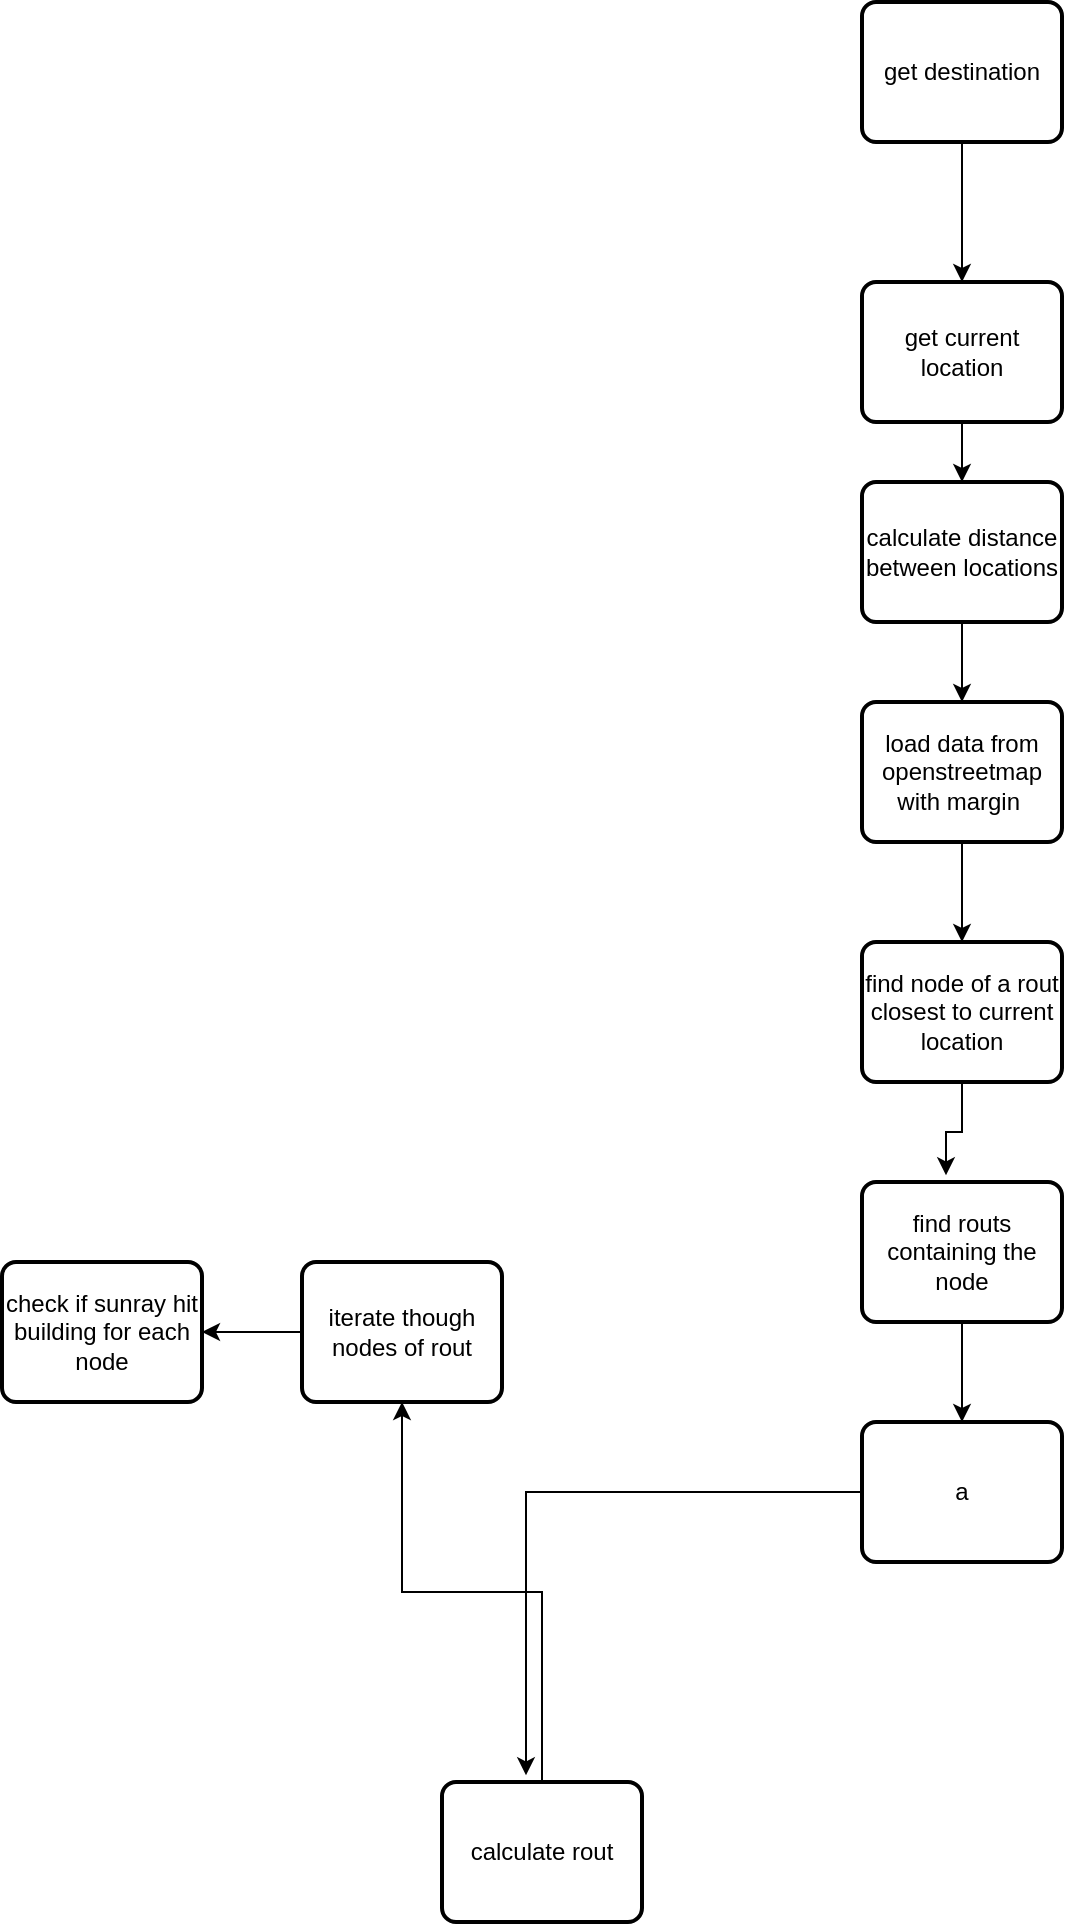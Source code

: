 <mxfile version="28.0.6">
  <diagram name="Seite-1" id="Rt5CnZ4Q0ylix6PVqF4p">
    <mxGraphModel dx="1613" dy="562" grid="1" gridSize="10" guides="1" tooltips="1" connect="1" arrows="1" fold="1" page="1" pageScale="1" pageWidth="827" pageHeight="1169" math="0" shadow="0">
      <root>
        <mxCell id="0" />
        <mxCell id="1" parent="0" />
        <mxCell id="by-8xRh2DoT8zti-E0eY-3" style="edgeStyle=orthogonalEdgeStyle;rounded=0;orthogonalLoop=1;jettySize=auto;html=1;entryX=0.5;entryY=0;entryDx=0;entryDy=0;" parent="1" source="by-8xRh2DoT8zti-E0eY-1" target="by-8xRh2DoT8zti-E0eY-2" edge="1">
          <mxGeometry relative="1" as="geometry" />
        </mxCell>
        <mxCell id="by-8xRh2DoT8zti-E0eY-1" value="get destination" style="rounded=1;whiteSpace=wrap;html=1;absoluteArcSize=1;arcSize=14;strokeWidth=2;" parent="1" vertex="1">
          <mxGeometry x="300" y="180" width="100" height="70" as="geometry" />
        </mxCell>
        <mxCell id="by-8xRh2DoT8zti-E0eY-2" value="get current location" style="rounded=1;whiteSpace=wrap;html=1;absoluteArcSize=1;arcSize=14;strokeWidth=2;" parent="1" vertex="1">
          <mxGeometry x="300" y="320" width="100" height="70" as="geometry" />
        </mxCell>
        <mxCell id="Wr040Zg8K2RzRJo0UWp4-2" value="" style="edgeStyle=orthogonalEdgeStyle;rounded=0;orthogonalLoop=1;jettySize=auto;html=1;" parent="1" source="by-8xRh2DoT8zti-E0eY-2" target="Wr040Zg8K2RzRJo0UWp4-1" edge="1">
          <mxGeometry relative="1" as="geometry">
            <mxPoint x="350" y="390" as="sourcePoint" />
            <mxPoint x="350" y="560" as="targetPoint" />
          </mxGeometry>
        </mxCell>
        <mxCell id="Wr040Zg8K2RzRJo0UWp4-9" style="edgeStyle=orthogonalEdgeStyle;rounded=0;orthogonalLoop=1;jettySize=auto;html=1;entryX=0.5;entryY=0;entryDx=0;entryDy=0;" parent="1" source="Wr040Zg8K2RzRJo0UWp4-1" target="Wr040Zg8K2RzRJo0UWp4-8" edge="1">
          <mxGeometry relative="1" as="geometry" />
        </mxCell>
        <mxCell id="Wr040Zg8K2RzRJo0UWp4-1" value="calculate distance between locations" style="rounded=1;whiteSpace=wrap;html=1;absoluteArcSize=1;arcSize=14;strokeWidth=2;" parent="1" vertex="1">
          <mxGeometry x="300" y="420" width="100" height="70" as="geometry" />
        </mxCell>
        <mxCell id="Wr040Zg8K2RzRJo0UWp4-11" style="edgeStyle=orthogonalEdgeStyle;rounded=0;orthogonalLoop=1;jettySize=auto;html=1;entryX=0.5;entryY=0;entryDx=0;entryDy=0;" parent="1" source="Wr040Zg8K2RzRJo0UWp4-8" target="Wr040Zg8K2RzRJo0UWp4-10" edge="1">
          <mxGeometry relative="1" as="geometry" />
        </mxCell>
        <mxCell id="Wr040Zg8K2RzRJo0UWp4-8" value="load data from openstreetmap with margin&amp;nbsp;" style="rounded=1;whiteSpace=wrap;html=1;absoluteArcSize=1;arcSize=14;strokeWidth=2;" parent="1" vertex="1">
          <mxGeometry x="300" y="530" width="100" height="70" as="geometry" />
        </mxCell>
        <mxCell id="Wr040Zg8K2RzRJo0UWp4-10" value="find node of a rout closest to current location" style="rounded=1;whiteSpace=wrap;html=1;absoluteArcSize=1;arcSize=14;strokeWidth=2;" parent="1" vertex="1">
          <mxGeometry x="300" y="650" width="100" height="70" as="geometry" />
        </mxCell>
        <mxCell id="Wr040Zg8K2RzRJo0UWp4-17" value="" style="edgeStyle=orthogonalEdgeStyle;rounded=0;orthogonalLoop=1;jettySize=auto;html=1;" parent="1" source="Wr040Zg8K2RzRJo0UWp4-14" target="Wr040Zg8K2RzRJo0UWp4-16" edge="1">
          <mxGeometry relative="1" as="geometry" />
        </mxCell>
        <mxCell id="Wr040Zg8K2RzRJo0UWp4-14" value="calculate rout" style="rounded=1;whiteSpace=wrap;html=1;absoluteArcSize=1;arcSize=14;strokeWidth=2;" parent="1" vertex="1">
          <mxGeometry x="90" y="1070" width="100" height="70" as="geometry" />
        </mxCell>
        <mxCell id="Wr040Zg8K2RzRJo0UWp4-15" style="edgeStyle=orthogonalEdgeStyle;rounded=0;orthogonalLoop=1;jettySize=auto;html=1;entryX=0.42;entryY=-0.048;entryDx=0;entryDy=0;entryPerimeter=0;" parent="1" source="lM7Y2t4ddnBXnJa8sTnV-1" target="Wr040Zg8K2RzRJo0UWp4-14" edge="1">
          <mxGeometry relative="1" as="geometry" />
        </mxCell>
        <mxCell id="Wr040Zg8K2RzRJo0UWp4-19" value="" style="edgeStyle=orthogonalEdgeStyle;rounded=0;orthogonalLoop=1;jettySize=auto;html=1;" parent="1" source="Wr040Zg8K2RzRJo0UWp4-16" target="Wr040Zg8K2RzRJo0UWp4-18" edge="1">
          <mxGeometry relative="1" as="geometry" />
        </mxCell>
        <mxCell id="Wr040Zg8K2RzRJo0UWp4-16" value="iterate though nodes of rout" style="rounded=1;whiteSpace=wrap;html=1;absoluteArcSize=1;arcSize=14;strokeWidth=2;" parent="1" vertex="1">
          <mxGeometry x="20" y="810" width="100" height="70" as="geometry" />
        </mxCell>
        <mxCell id="Wr040Zg8K2RzRJo0UWp4-18" value="check if sunray hit building for each node" style="rounded=1;whiteSpace=wrap;html=1;absoluteArcSize=1;arcSize=14;strokeWidth=2;" parent="1" vertex="1">
          <mxGeometry x="-130" y="810" width="100" height="70" as="geometry" />
        </mxCell>
        <mxCell id="lM7Y2t4ddnBXnJa8sTnV-1" value="a" style="rounded=1;whiteSpace=wrap;html=1;absoluteArcSize=1;arcSize=14;strokeWidth=2;" vertex="1" parent="1">
          <mxGeometry x="300" y="890" width="100" height="70" as="geometry" />
        </mxCell>
        <mxCell id="lM7Y2t4ddnBXnJa8sTnV-4" value="" style="edgeStyle=orthogonalEdgeStyle;rounded=0;orthogonalLoop=1;jettySize=auto;html=1;entryX=0.42;entryY=-0.048;entryDx=0;entryDy=0;entryPerimeter=0;" edge="1" parent="1" source="Wr040Zg8K2RzRJo0UWp4-10" target="lM7Y2t4ddnBXnJa8sTnV-3">
          <mxGeometry relative="1" as="geometry">
            <mxPoint x="350" y="720" as="sourcePoint" />
            <mxPoint x="356" y="917" as="targetPoint" />
          </mxGeometry>
        </mxCell>
        <mxCell id="lM7Y2t4ddnBXnJa8sTnV-6" style="edgeStyle=orthogonalEdgeStyle;rounded=0;orthogonalLoop=1;jettySize=auto;html=1;" edge="1" parent="1" source="lM7Y2t4ddnBXnJa8sTnV-3" target="lM7Y2t4ddnBXnJa8sTnV-1">
          <mxGeometry relative="1" as="geometry">
            <mxPoint x="360" y="880" as="targetPoint" />
          </mxGeometry>
        </mxCell>
        <mxCell id="lM7Y2t4ddnBXnJa8sTnV-3" value="find routs containing the node" style="rounded=1;whiteSpace=wrap;html=1;absoluteArcSize=1;arcSize=14;strokeWidth=2;" vertex="1" parent="1">
          <mxGeometry x="300" y="770" width="100" height="70" as="geometry" />
        </mxCell>
      </root>
    </mxGraphModel>
  </diagram>
</mxfile>
